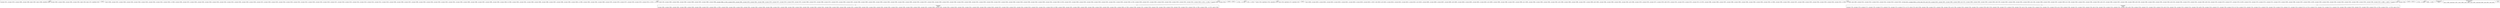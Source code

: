 digraph graphname {
n4429 [shape=box,label="(4429)\n_hx_tmp<17871>, _hx_tmp<17870>, _hx_tmp<17869>, _hx_tmp<17868>, time2<17867>, time1<17866>, time2End<17865>, _hx_tmp<17693>, _hx_tmp<17694>, _hx_tmp<17692>, _hx_tmp<17691>, time2<1768>, time1<1767>, time2End<1766>"];
n4428 [shape=box,label="(4428)"];
n4427 [shape=box,label="(4427)\nsum2<17948>, _hx_tmp<17947>, _hx_tmp<17946>, _hx_tmp<17945>, _hx_tmp<17944>, _hx_tmp<17943>, _hx_tmp<17942>, _hx_tmp<17941>, _hx_tmp<17940>, c<17939>, _hx_tmp<17938>, _hx_tmp<17937>, _hx_tmp<17936>, _hx_tmp<17935>, _hx_tmp<17934>, _hx_tmp<17933>, _hx_tmp<17932>, _hx_tmp<17931>, _hx_tmp<17930>, _hx_tmp<17929>, _hx_tmp<17928>, _hx_tmp<17927>, _hx_tmp<17926>, _hx_tmp<17925>, _hx_tmp<17924>, _hx_tmp<17923>, _hx_tmp<17922>, _hx_tmp<17921>, _hx_tmp<17920>, _hx_tmp<17919>, _hx_tmp<17918>, _hx_tmp<17917>, _hx_tmp<17916>, _hx_tmp<17915>, _hx_tmp<17914>, _hx_tmp<17913>, _hx_tmp<17912>, _hx_tmp<17911>, _hx_tmp<17910>, _hx_tmp<17909>, _hx_tmp<17908>, _hx_tmp<17907>, _hx_tmp<17906>, _hx_tmp<17905>, _hx_tmp<17904>, _hx_tmp<17903>, _hx_tmp<17902>, _hx_tmp<17901>, _hx_tmp<17900>, _hx_tmp<17899>, _hx_tmp<17898>, _hx_tmp<17897>, _hx_tmp<17896>, _hx_tmp<17895>, _hx_tmp<17894>, b<17893>, _hx_tmp<17892>, _hx_tmp<17891>, _hx_tmp<17890>, _hx_tmp<17889>, _hx_tmp<17888>, _hx_tmp<17887>, _hx_tmp<17886>, _hx_tmp<17885>, _hx_tmp<17884>, a<17883>, _hx_tmp<17882>, _hx_tmp<17881>, _hx_tmp<17880>, _hx_tmp<17879>, _hx_tmp<17878>, _hx_tmp<17877>, _hx_tmp<17876>, _hx_tmp<17875>, _hx_tmp<17874>, i<17873>, `1<17872>, sum2<1758>, _hx_tmp<17683>, _hx_tmp<17684>, _hx_tmp<17685>, _hx_tmp<17686>, _hx_tmp<17687>, _hx_tmp<17688>, _hx_tmp<17689>, _hx_tmp<17690>, c<1764>, _hx_tmp<17678>, _hx_tmp<17682>, _hx_tmp<17679>, _hx_tmp<17681>, _hx_tmp<17680>, _hx_tmp<17673>, _hx_tmp<17677>, _hx_tmp<17674>, _hx_tmp<17676>, _hx_tmp<17675>, _hx_tmp<17668>, _hx_tmp<17672>, _hx_tmp<17669>, _hx_tmp<17671>, _hx_tmp<17670>, _hx_tmp<17663>, _hx_tmp<17667>, _hx_tmp<17664>, _hx_tmp<17666>, _hx_tmp<17665>, _hx_tmp<17658>, _hx_tmp<17662>, _hx_tmp<17659>, _hx_tmp<17661>, _hx_tmp<17660>, _hx_tmp<17653>, _hx_tmp<17657>, _hx_tmp<17654>, _hx_tmp<17656>, _hx_tmp<17655>, _hx_tmp<17648>, _hx_tmp<17652>, _hx_tmp<17649>, _hx_tmp<17651>, _hx_tmp<17650>, _hx_tmp<17643>, _hx_tmp<17647>, _hx_tmp<17644>, _hx_tmp<17646>, _hx_tmp<17645>, _hx_tmp<17638>, _hx_tmp<17642>, _hx_tmp<17639>, _hx_tmp<17641>, _hx_tmp<17640>, b<1763>, _hx_tmp<17637>, _hx_tmp<17636>, _hx_tmp<17635>, _hx_tmp<17634>, _hx_tmp<17633>, _hx_tmp<17632>, _hx_tmp<17631>, _hx_tmp<17630>, _hx_tmp<17629>, a<1762>, _hx_tmp<17628>, _hx_tmp<17627>, _hx_tmp<17626>, _hx_tmp<17625>, _hx_tmp<17624>, _hx_tmp<17623>, _hx_tmp<17622>, _hx_tmp<17621>, _hx_tmp<17620>, i<1761>, `1<1760>"];
n4427 -> n4424;
n4426 [shape=box,label="(4426)"];
n4425 [shape=box,label="(4425)\n_hx_tmp<17864>, _hx_tmp<17619>"];
n4425 -> n4424;
n4424 [shape=box,label="<loop-head>
(4424)\n_hx_tmp<17863>, _hx_tmp<17862>, _hx_tmp<17861>, _hx_tmp<17860>, _hx_tmp<17859>, _hx_tmp<17858>, _hx_tmp<17857>, _hx_tmp<17856>, c<17855>, _hx_tmp<17854>, _hx_tmp<17853>, _hx_tmp<17852>, _hx_tmp<17851>, _hx_tmp<17850>, _hx_tmp<17849>, _hx_tmp<17848>, _hx_tmp<17847>, _hx_tmp<17846>, _hx_tmp<17845>, _hx_tmp<17844>, _hx_tmp<17843>, _hx_tmp<17842>, _hx_tmp<17841>, _hx_tmp<17840>, _hx_tmp<17839>, _hx_tmp<17838>, _hx_tmp<17837>, _hx_tmp<17836>, _hx_tmp<17835>, _hx_tmp<17834>, _hx_tmp<17833>, _hx_tmp<17832>, _hx_tmp<17831>, _hx_tmp<17830>, _hx_tmp<17829>, _hx_tmp<17828>, _hx_tmp<17827>, _hx_tmp<17826>, _hx_tmp<17825>, _hx_tmp<17824>, _hx_tmp<17823>, _hx_tmp<17822>, _hx_tmp<17821>, _hx_tmp<17820>, _hx_tmp<17819>, _hx_tmp<17818>, _hx_tmp<17817>, _hx_tmp<17816>, _hx_tmp<17815>, _hx_tmp<17814>, _hx_tmp<17813>, _hx_tmp<17812>, _hx_tmp<17811>, _hx_tmp<17810>, b<17809>, _hx_tmp<17808>, _hx_tmp<17807>, _hx_tmp<17806>, _hx_tmp<17805>, _hx_tmp<17804>, _hx_tmp<17803>, _hx_tmp<17802>, _hx_tmp<17801>, _hx_tmp<17800>, a<17799>, _hx_tmp<17798>, _hx_tmp<17797>, _hx_tmp<17796>, _hx_tmp<17795>, _hx_tmp<17794>, _hx_tmp<17793>, _hx_tmp<17792>, _hx_tmp<17791>, _hx_tmp<17790>, i<17789>, _hx_tmp<17788>, `1<17787>, sum2<17786>"];
n4423 [shape=box,label="(4423)"];
n4422 [shape=box,label="(4422)\n`<17785>, `1<17784>, `<1759>, `1<1760>"];
n4421 [shape=box,label="(4421)\nsum2<17783>, time2Start<17782>, time1End<17781>, sum2<1758>, time2Start<1757>, time1End<1756>"];
n4420 [shape=box,label="(4420)"];
n4419 [shape=box,label="(4419)\nsum1<18026>, _hx_tmp<18025>, _hx_tmp<18024>, _hx_tmp<18023>, _hx_tmp<18022>, _hx_tmp<18021>, _hx_tmp<18020>, _hx_tmp<18019>, _hx_tmp<18018>, c<18017>, this<18016>, m22<18015>, _hx_tmp<18014>, _hx_tmp<18013>, _hx_tmp<18012>, _hx_tmp<18011>, m12<18010>, _hx_tmp<18009>, _hx_tmp<18008>, _hx_tmp<18007>, _hx_tmp<18006>, m02<18005>, _hx_tmp<18004>, _hx_tmp<18003>, _hx_tmp<18002>, _hx_tmp<18001>, m21<18000>, _hx_tmp<17999>, _hx_tmp<17998>, _hx_tmp<17997>, _hx_tmp<17996>, m11<17995>, _hx_tmp<17994>, _hx_tmp<17993>, _hx_tmp<17992>, _hx_tmp<17991>, m01<17990>, _hx_tmp<17989>, _hx_tmp<17988>, _hx_tmp<17987>, _hx_tmp<17986>, m20<17985>, _hx_tmp<17984>, _hx_tmp<17983>, _hx_tmp<17982>, _hx_tmp<17981>, m10<17980>, _hx_tmp<17979>, _hx_tmp<17978>, _hx_tmp<17977>, _hx_tmp<17976>, m00<17975>, _hx_tmp<17974>, _hx_tmp<17973>, _hx_tmp<17972>, _hx_tmp<17971>, b<17970>, _hx_tmp<17969>, _hx_tmp<17968>, _hx_tmp<17967>, _hx_tmp<17966>, _hx_tmp<17965>, _hx_tmp<17964>, _hx_tmp<17963>, _hx_tmp<17962>, _hx_tmp<17961>, a<17960>, _hx_tmp<17959>, _hx_tmp<17958>, _hx_tmp<17957>, _hx_tmp<17956>, _hx_tmp<17955>, _hx_tmp<17954>, _hx_tmp<17953>, _hx_tmp<17952>, _hx_tmp<17951>, i<17950>, `1<17949>, sum1<1665>, _hx_tmp<17611>, _hx_tmp<17612>, _hx_tmp<17613>, _hx_tmp<17614>, _hx_tmp<17615>, _hx_tmp<17616>, _hx_tmp<17617>, _hx_tmp<17618>, c<1754>, this<1753>, m22<1752>, _hx_tmp<17610>, _hx_tmp<17607>, _hx_tmp<17609>, _hx_tmp<17608>, m12<1751>, _hx_tmp<17606>, _hx_tmp<17603>, _hx_tmp<17605>, _hx_tmp<17604>, m02<1750>, _hx_tmp<17602>, _hx_tmp<17599>, _hx_tmp<17601>, _hx_tmp<17600>, m21<1749>, _hx_tmp<17598>, _hx_tmp<17595>, _hx_tmp<17597>, _hx_tmp<17596>, m11<1748>, _hx_tmp<17594>, _hx_tmp<17591>, _hx_tmp<17593>, _hx_tmp<17592>, m01<1747>, _hx_tmp<17590>, _hx_tmp<17587>, _hx_tmp<17589>, _hx_tmp<17588>, m20<1746>, _hx_tmp<17586>, _hx_tmp<17583>, _hx_tmp<17585>, _hx_tmp<17584>, m10<1745>, _hx_tmp<17582>, _hx_tmp<17579>, _hx_tmp<17581>, _hx_tmp<17580>, m00<1744>, _hx_tmp<17578>, _hx_tmp<17575>, _hx_tmp<17577>, _hx_tmp<17576>, b<1679>, _hx_tmp<17574>, _hx_tmp<17573>, _hx_tmp<17572>, _hx_tmp<17571>, _hx_tmp<17570>, _hx_tmp<17569>, _hx_tmp<17568>, _hx_tmp<17567>, _hx_tmp<17566>, a<1678>, _hx_tmp<17565>, _hx_tmp<17564>, _hx_tmp<17563>, _hx_tmp<17562>, _hx_tmp<17561>, _hx_tmp<17560>, _hx_tmp<17559>, _hx_tmp<17558>, _hx_tmp<17557>, i<1668>, `1<1667>"];
n4419 -> n4416;
n4418 [shape=box,label="(4418)"];
n4417 [shape=box,label="(4417)\n_hx_tmp<17780>, _hx_tmp<17556>"];
n4417 -> n4416;
n4416 [shape=box,label="<loop-head>
(4416)\n_hx_tmp<17779>, _hx_tmp<17778>, _hx_tmp<17777>, _hx_tmp<17776>, _hx_tmp<17775>, _hx_tmp<17774>, _hx_tmp<17773>, _hx_tmp<17772>, c<17771>, this<17770>, m22<17769>, _hx_tmp<17768>, _hx_tmp<17767>, _hx_tmp<17766>, _hx_tmp<17765>, m12<17764>, _hx_tmp<17763>, _hx_tmp<17762>, _hx_tmp<17761>, _hx_tmp<17760>, m02<17759>, _hx_tmp<17758>, _hx_tmp<17757>, _hx_tmp<17756>, _hx_tmp<17755>, m21<17754>, _hx_tmp<17753>, _hx_tmp<17752>, _hx_tmp<17751>, _hx_tmp<17750>, m11<17749>, _hx_tmp<17748>, _hx_tmp<17747>, _hx_tmp<17746>, _hx_tmp<17745>, m01<17744>, _hx_tmp<17743>, _hx_tmp<17742>, _hx_tmp<17741>, _hx_tmp<17740>, m20<17739>, _hx_tmp<17738>, _hx_tmp<17737>, _hx_tmp<17736>, _hx_tmp<17735>, m10<17734>, _hx_tmp<17733>, _hx_tmp<17732>, _hx_tmp<17731>, _hx_tmp<17730>, m00<17729>, _hx_tmp<17728>, _hx_tmp<17727>, _hx_tmp<17726>, _hx_tmp<17725>, b<17724>, _hx_tmp<17723>, _hx_tmp<17722>, _hx_tmp<17721>, _hx_tmp<17720>, _hx_tmp<17719>, _hx_tmp<17718>, _hx_tmp<17717>, _hx_tmp<17716>, _hx_tmp<17715>, a<17714>, _hx_tmp<17713>, _hx_tmp<17712>, _hx_tmp<17711>, _hx_tmp<17710>, _hx_tmp<17709>, _hx_tmp<17708>, _hx_tmp<17707>, _hx_tmp<17706>, _hx_tmp<17705>, i<17704>, _hx_tmp<17703>, `1<17702>, sum1<17701>"];
n4415 [shape=box,label="(4415)"];
n4414 [shape=box,label="(4414)\n`<17700>, `1<17699>, `<1666>, `1<1667>"];
n4413 [shape=box,label="<function-end>
(4413)"];
n4412 [shape=box,label="<function-begin>
(4412)\nsum1<17698>, time1Start<17697>, iters<17696>, iters<17695>, sum1<1665>, time1Start<1664>, iters<1662>, iters<1662>"];
n1 [shape=box,label="<root>
(1)"];
}
